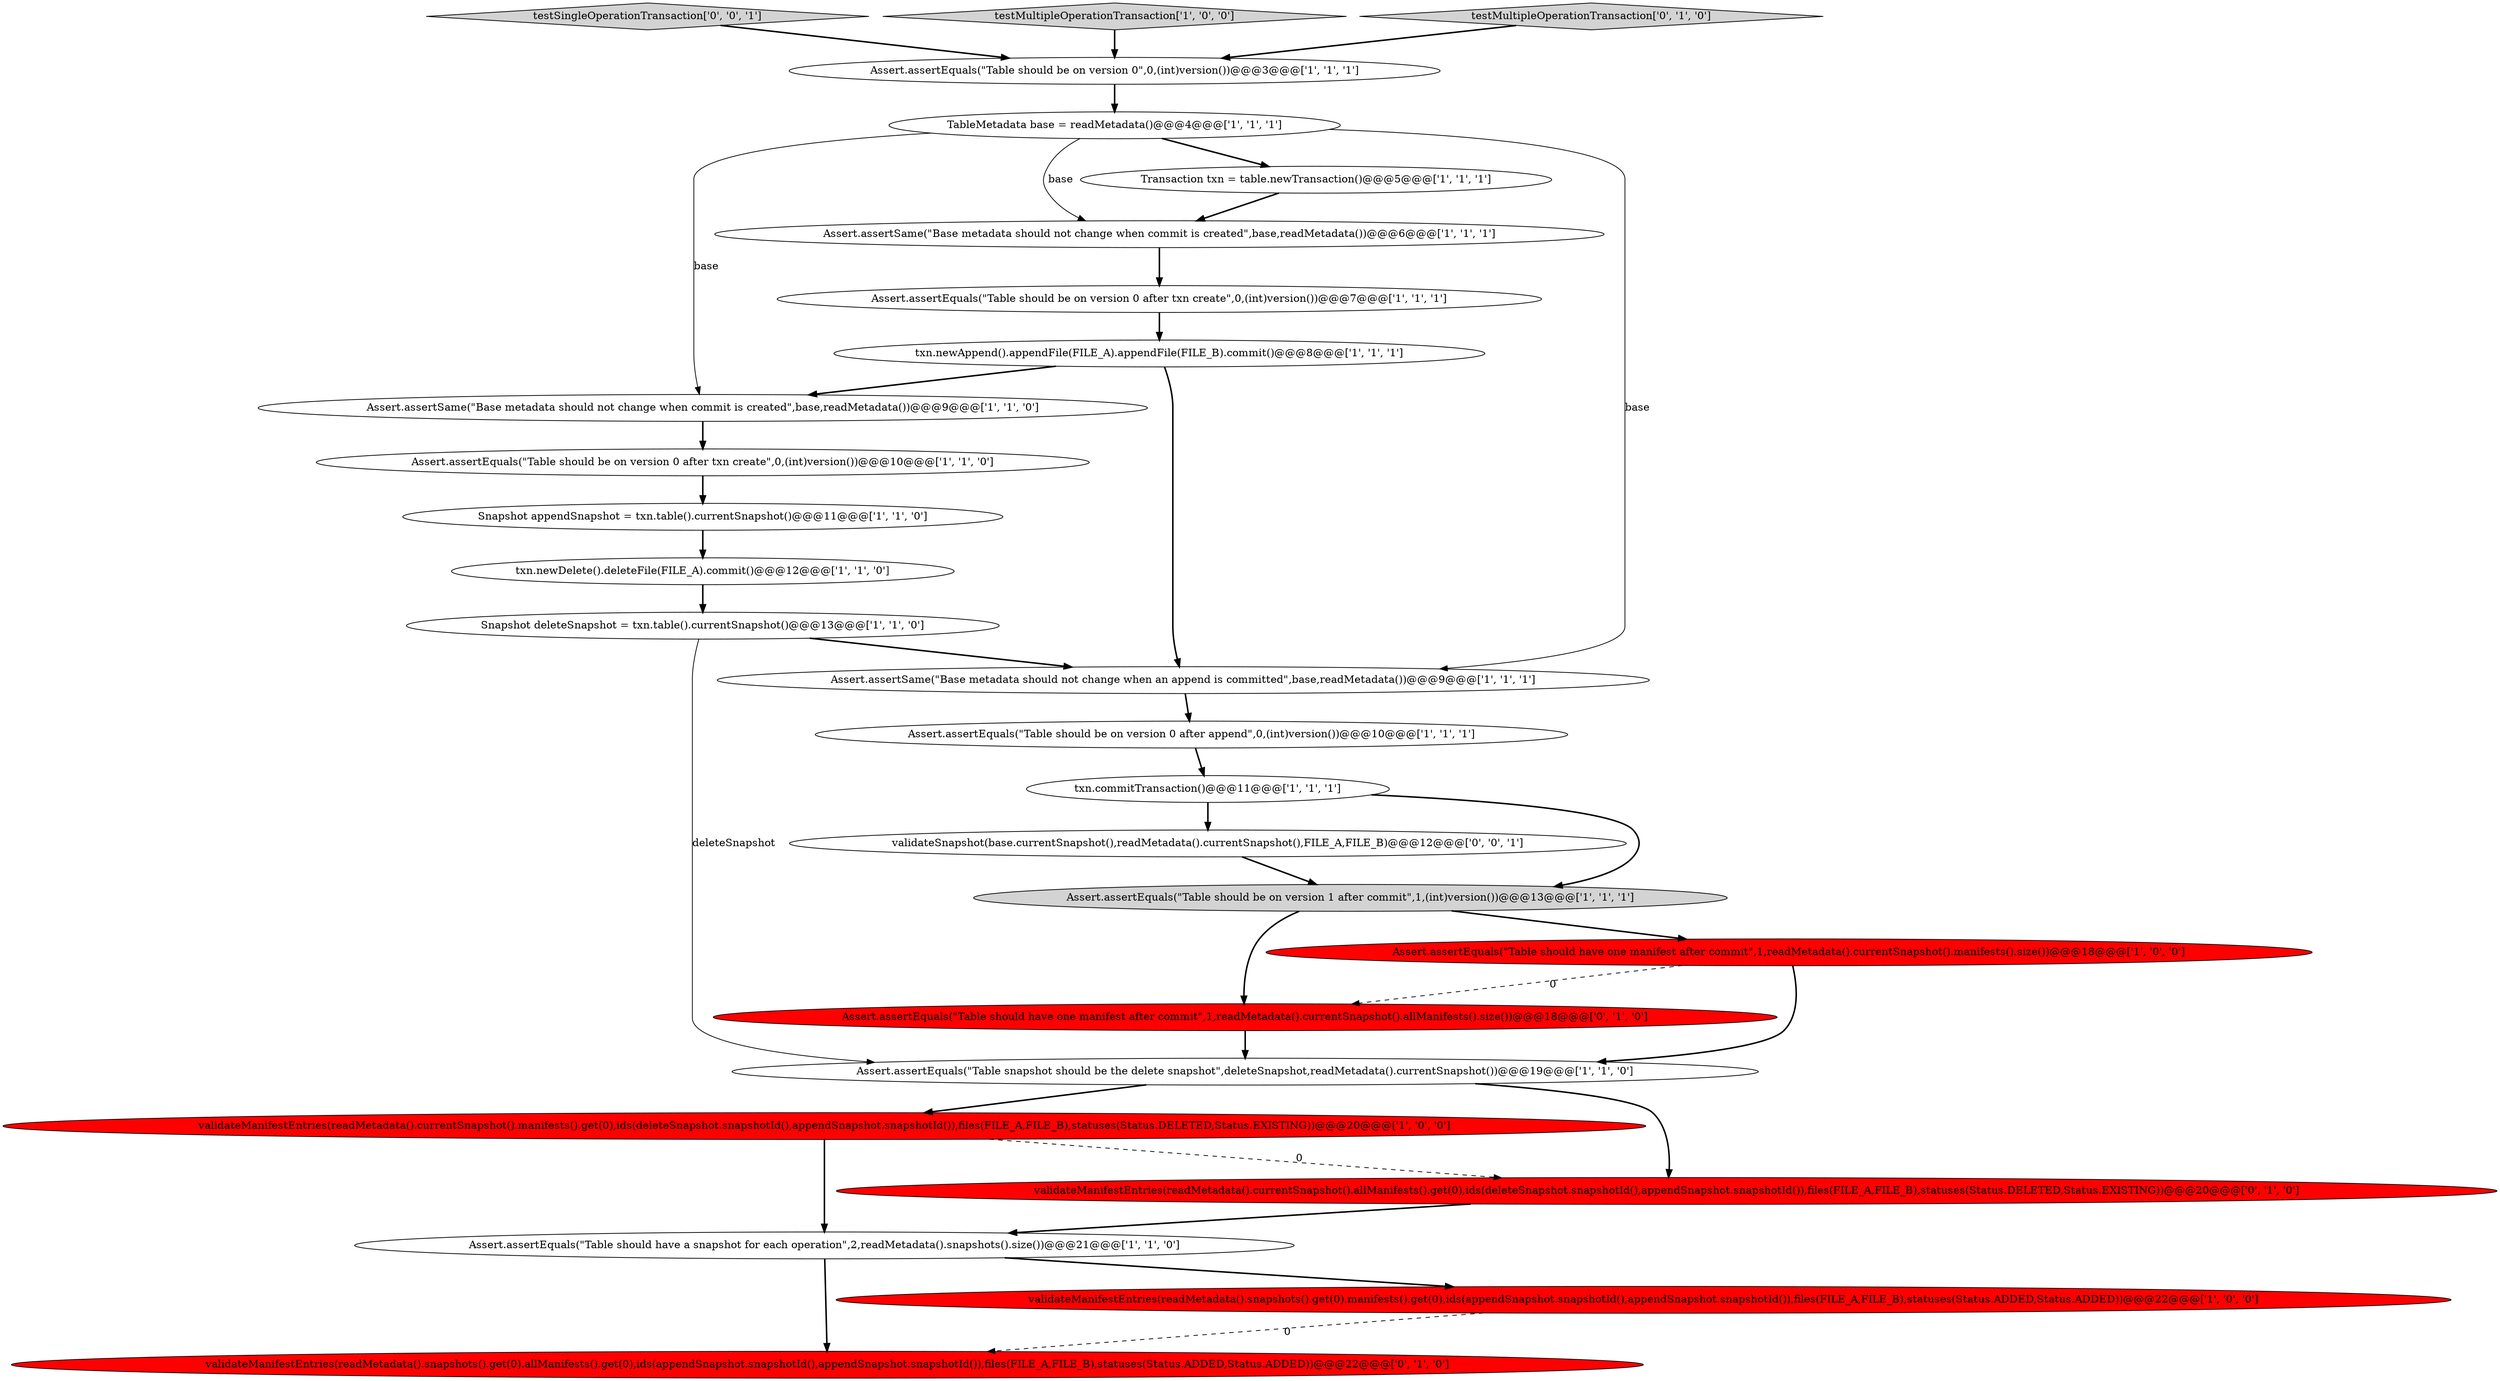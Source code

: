 digraph {
4 [style = filled, label = "txn.newAppend().appendFile(FILE_A).appendFile(FILE_B).commit()@@@8@@@['1', '1', '1']", fillcolor = white, shape = ellipse image = "AAA0AAABBB1BBB"];
3 [style = filled, label = "Assert.assertEquals(\"Table should have a snapshot for each operation\",2,readMetadata().snapshots().size())@@@21@@@['1', '1', '0']", fillcolor = white, shape = ellipse image = "AAA0AAABBB1BBB"];
25 [style = filled, label = "validateSnapshot(base.currentSnapshot(),readMetadata().currentSnapshot(),FILE_A,FILE_B)@@@12@@@['0', '0', '1']", fillcolor = white, shape = ellipse image = "AAA0AAABBB3BBB"];
23 [style = filled, label = "Assert.assertEquals(\"Table should have one manifest after commit\",1,readMetadata().currentSnapshot().allManifests().size())@@@18@@@['0', '1', '0']", fillcolor = red, shape = ellipse image = "AAA1AAABBB2BBB"];
13 [style = filled, label = "TableMetadata base = readMetadata()@@@4@@@['1', '1', '1']", fillcolor = white, shape = ellipse image = "AAA0AAABBB1BBB"];
6 [style = filled, label = "Assert.assertEquals(\"Table should be on version 0 after append\",0,(int)version())@@@10@@@['1', '1', '1']", fillcolor = white, shape = ellipse image = "AAA0AAABBB1BBB"];
14 [style = filled, label = "Assert.assertEquals(\"Table should have one manifest after commit\",1,readMetadata().currentSnapshot().manifests().size())@@@18@@@['1', '0', '0']", fillcolor = red, shape = ellipse image = "AAA1AAABBB1BBB"];
10 [style = filled, label = "Transaction txn = table.newTransaction()@@@5@@@['1', '1', '1']", fillcolor = white, shape = ellipse image = "AAA0AAABBB1BBB"];
11 [style = filled, label = "txn.commitTransaction()@@@11@@@['1', '1', '1']", fillcolor = white, shape = ellipse image = "AAA0AAABBB1BBB"];
16 [style = filled, label = "Snapshot deleteSnapshot = txn.table().currentSnapshot()@@@13@@@['1', '1', '0']", fillcolor = white, shape = ellipse image = "AAA0AAABBB1BBB"];
2 [style = filled, label = "validateManifestEntries(readMetadata().currentSnapshot().manifests().get(0),ids(deleteSnapshot.snapshotId(),appendSnapshot.snapshotId()),files(FILE_A,FILE_B),statuses(Status.DELETED,Status.EXISTING))@@@20@@@['1', '0', '0']", fillcolor = red, shape = ellipse image = "AAA1AAABBB1BBB"];
9 [style = filled, label = "Assert.assertEquals(\"Table should be on version 0 after txn create\",0,(int)version())@@@7@@@['1', '1', '1']", fillcolor = white, shape = ellipse image = "AAA0AAABBB1BBB"];
17 [style = filled, label = "txn.newDelete().deleteFile(FILE_A).commit()@@@12@@@['1', '1', '0']", fillcolor = white, shape = ellipse image = "AAA0AAABBB1BBB"];
20 [style = filled, label = "Assert.assertEquals(\"Table snapshot should be the delete snapshot\",deleteSnapshot,readMetadata().currentSnapshot())@@@19@@@['1', '1', '0']", fillcolor = white, shape = ellipse image = "AAA0AAABBB1BBB"];
5 [style = filled, label = "Assert.assertEquals(\"Table should be on version 1 after commit\",1,(int)version())@@@13@@@['1', '1', '1']", fillcolor = lightgray, shape = ellipse image = "AAA0AAABBB1BBB"];
26 [style = filled, label = "testSingleOperationTransaction['0', '0', '1']", fillcolor = lightgray, shape = diamond image = "AAA0AAABBB3BBB"];
19 [style = filled, label = "testMultipleOperationTransaction['1', '0', '0']", fillcolor = lightgray, shape = diamond image = "AAA0AAABBB1BBB"];
18 [style = filled, label = "Snapshot appendSnapshot = txn.table().currentSnapshot()@@@11@@@['1', '1', '0']", fillcolor = white, shape = ellipse image = "AAA0AAABBB1BBB"];
15 [style = filled, label = "Assert.assertEquals(\"Table should be on version 0 after txn create\",0,(int)version())@@@10@@@['1', '1', '0']", fillcolor = white, shape = ellipse image = "AAA0AAABBB1BBB"];
7 [style = filled, label = "Assert.assertSame(\"Base metadata should not change when commit is created\",base,readMetadata())@@@9@@@['1', '1', '0']", fillcolor = white, shape = ellipse image = "AAA0AAABBB1BBB"];
0 [style = filled, label = "Assert.assertSame(\"Base metadata should not change when commit is created\",base,readMetadata())@@@6@@@['1', '1', '1']", fillcolor = white, shape = ellipse image = "AAA0AAABBB1BBB"];
12 [style = filled, label = "Assert.assertEquals(\"Table should be on version 0\",0,(int)version())@@@3@@@['1', '1', '1']", fillcolor = white, shape = ellipse image = "AAA0AAABBB1BBB"];
22 [style = filled, label = "testMultipleOperationTransaction['0', '1', '0']", fillcolor = lightgray, shape = diamond image = "AAA0AAABBB2BBB"];
24 [style = filled, label = "validateManifestEntries(readMetadata().currentSnapshot().allManifests().get(0),ids(deleteSnapshot.snapshotId(),appendSnapshot.snapshotId()),files(FILE_A,FILE_B),statuses(Status.DELETED,Status.EXISTING))@@@20@@@['0', '1', '0']", fillcolor = red, shape = ellipse image = "AAA1AAABBB2BBB"];
8 [style = filled, label = "Assert.assertSame(\"Base metadata should not change when an append is committed\",base,readMetadata())@@@9@@@['1', '1', '1']", fillcolor = white, shape = ellipse image = "AAA0AAABBB1BBB"];
1 [style = filled, label = "validateManifestEntries(readMetadata().snapshots().get(0).manifests().get(0),ids(appendSnapshot.snapshotId(),appendSnapshot.snapshotId()),files(FILE_A,FILE_B),statuses(Status.ADDED,Status.ADDED))@@@22@@@['1', '0', '0']", fillcolor = red, shape = ellipse image = "AAA1AAABBB1BBB"];
21 [style = filled, label = "validateManifestEntries(readMetadata().snapshots().get(0).allManifests().get(0),ids(appendSnapshot.snapshotId(),appendSnapshot.snapshotId()),files(FILE_A,FILE_B),statuses(Status.ADDED,Status.ADDED))@@@22@@@['0', '1', '0']", fillcolor = red, shape = ellipse image = "AAA1AAABBB2BBB"];
13->10 [style = bold, label=""];
0->9 [style = bold, label=""];
23->20 [style = bold, label=""];
13->0 [style = solid, label="base"];
16->20 [style = solid, label="deleteSnapshot"];
3->1 [style = bold, label=""];
16->8 [style = bold, label=""];
19->12 [style = bold, label=""];
5->23 [style = bold, label=""];
13->8 [style = solid, label="base"];
2->3 [style = bold, label=""];
9->4 [style = bold, label=""];
18->17 [style = bold, label=""];
8->6 [style = bold, label=""];
1->21 [style = dashed, label="0"];
5->14 [style = bold, label=""];
15->18 [style = bold, label=""];
4->7 [style = bold, label=""];
20->2 [style = bold, label=""];
12->13 [style = bold, label=""];
11->5 [style = bold, label=""];
26->12 [style = bold, label=""];
14->23 [style = dashed, label="0"];
22->12 [style = bold, label=""];
6->11 [style = bold, label=""];
13->7 [style = solid, label="base"];
10->0 [style = bold, label=""];
7->15 [style = bold, label=""];
3->21 [style = bold, label=""];
4->8 [style = bold, label=""];
25->5 [style = bold, label=""];
2->24 [style = dashed, label="0"];
20->24 [style = bold, label=""];
24->3 [style = bold, label=""];
17->16 [style = bold, label=""];
11->25 [style = bold, label=""];
14->20 [style = bold, label=""];
}
